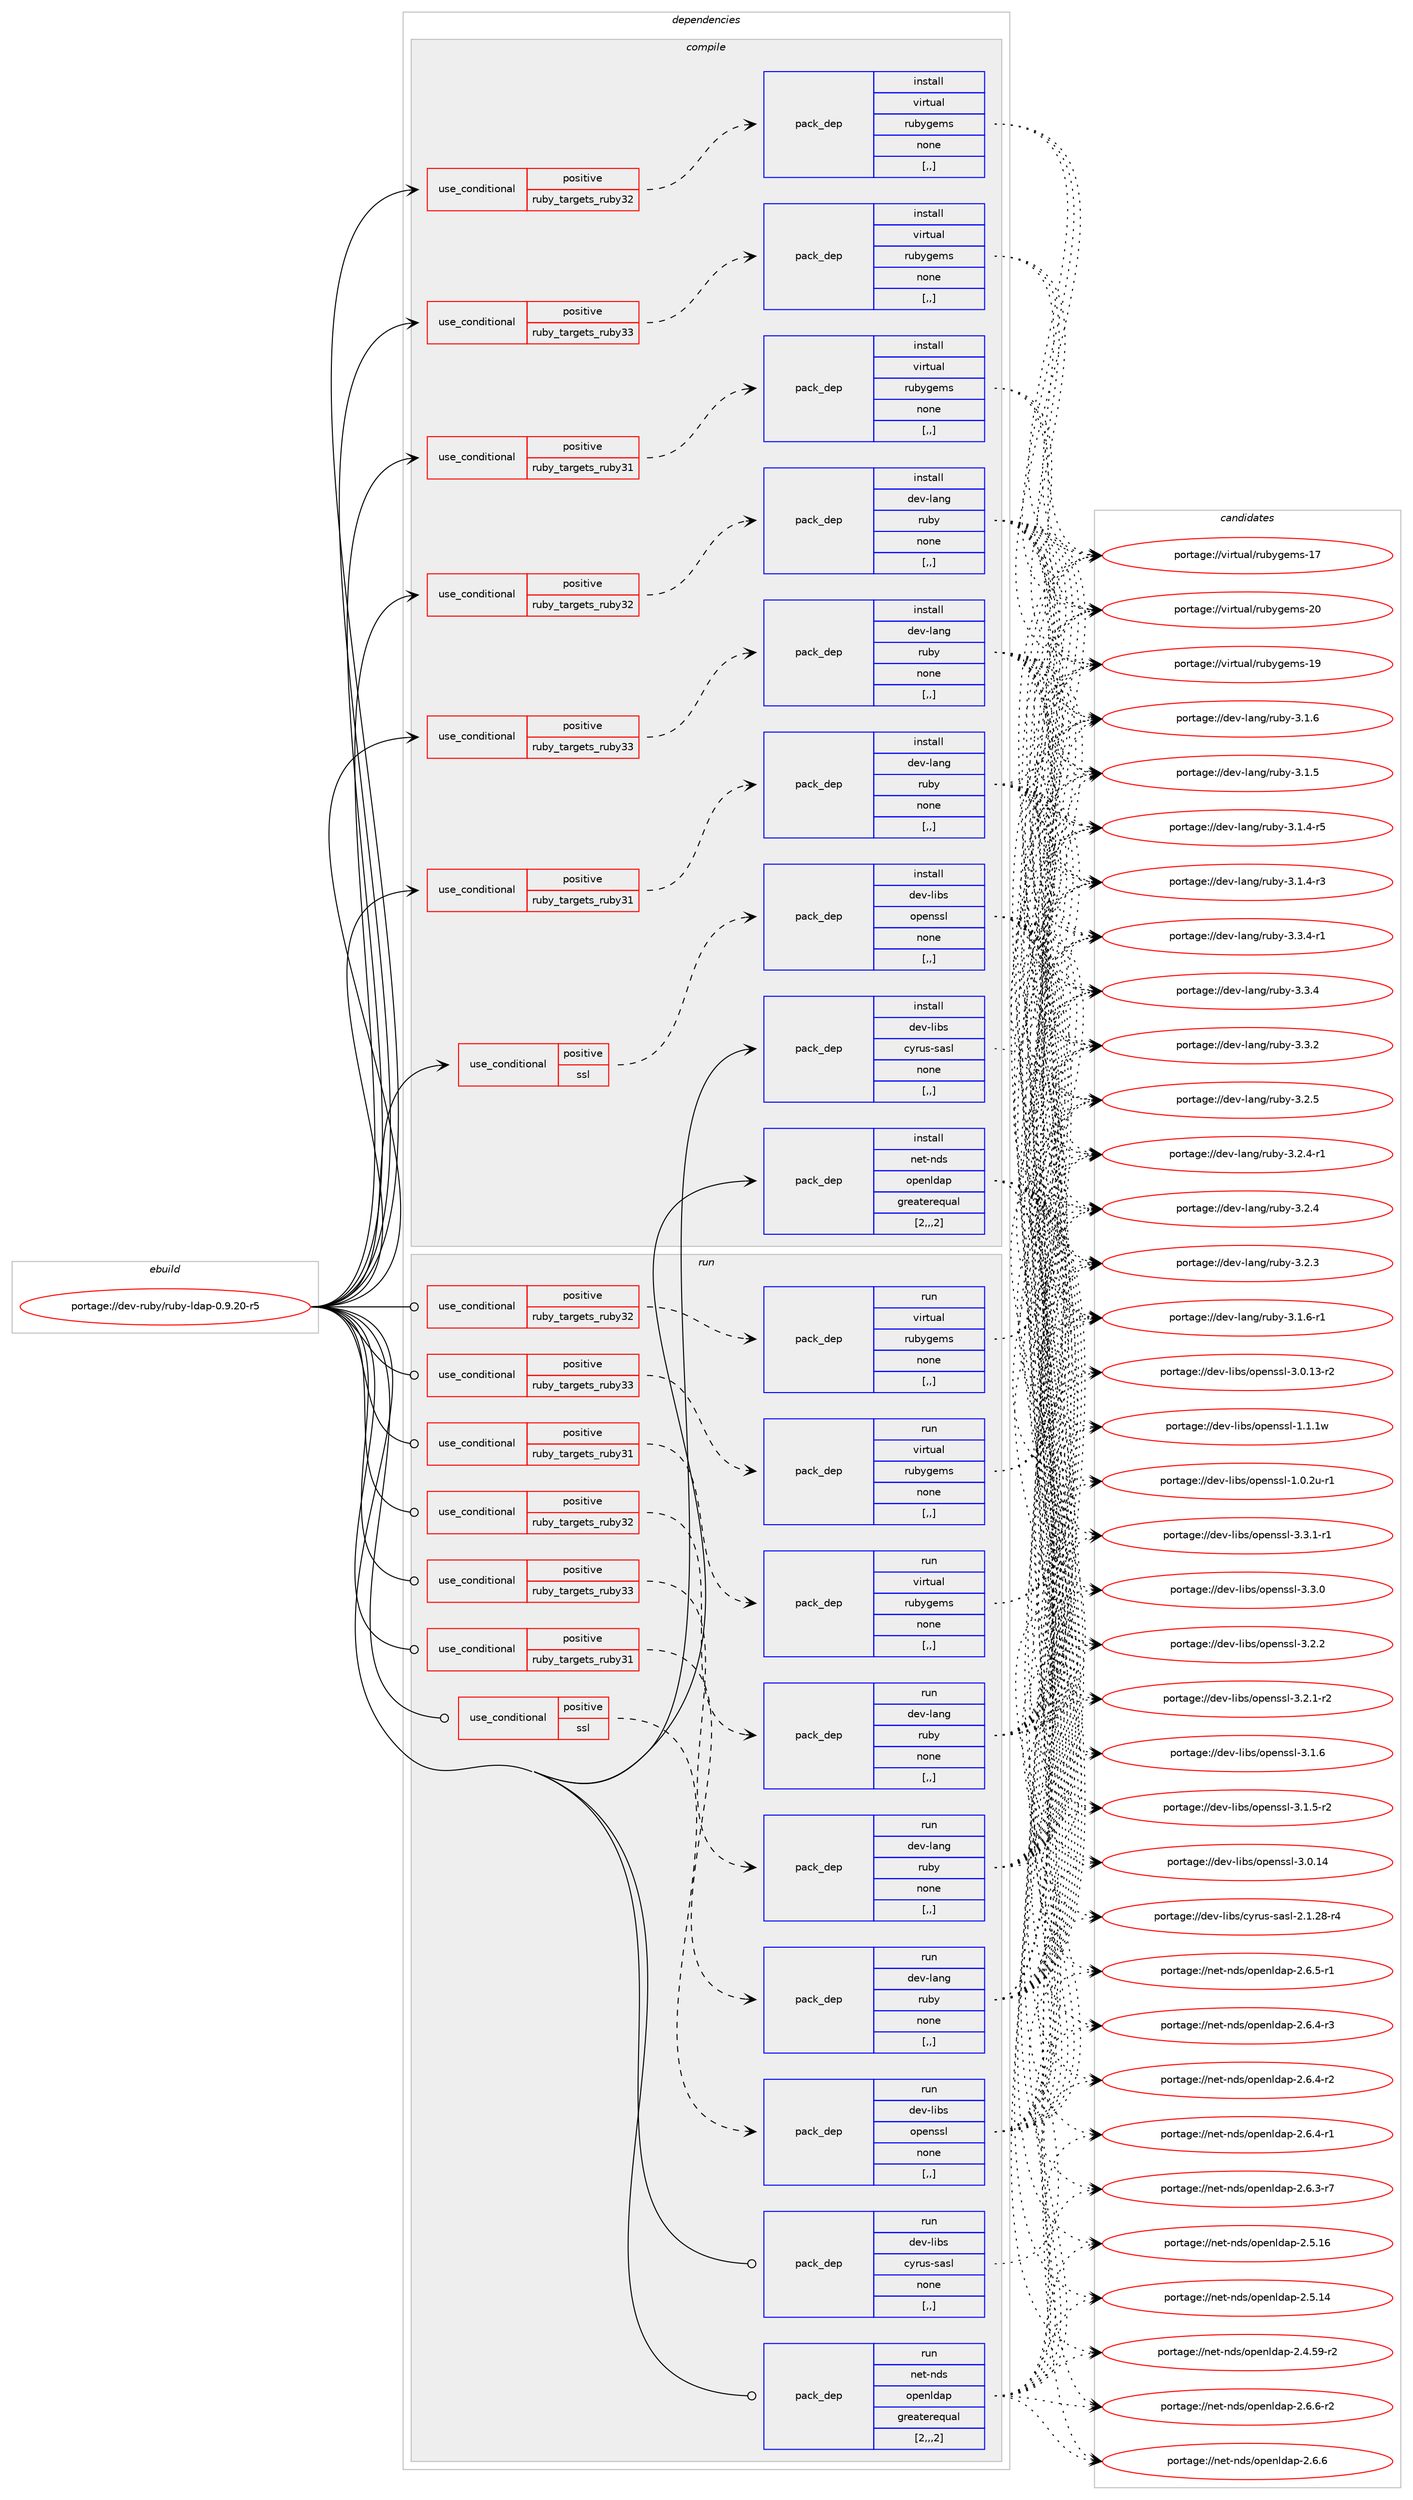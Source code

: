 digraph prolog {

# *************
# Graph options
# *************

newrank=true;
concentrate=true;
compound=true;
graph [rankdir=LR,fontname=Helvetica,fontsize=10,ranksep=1.5];#, ranksep=2.5, nodesep=0.2];
edge  [arrowhead=vee];
node  [fontname=Helvetica,fontsize=10];

# **********
# The ebuild
# **********

subgraph cluster_leftcol {
color=gray;
label=<<i>ebuild</i>>;
id [label="portage://dev-ruby/ruby-ldap-0.9.20-r5", color=red, width=4, href="../dev-ruby/ruby-ldap-0.9.20-r5.svg"];
}

# ****************
# The dependencies
# ****************

subgraph cluster_midcol {
color=gray;
label=<<i>dependencies</i>>;
subgraph cluster_compile {
fillcolor="#eeeeee";
style=filled;
label=<<i>compile</i>>;
subgraph cond55458 {
dependency200819 [label=<<TABLE BORDER="0" CELLBORDER="1" CELLSPACING="0" CELLPADDING="4"><TR><TD ROWSPAN="3" CELLPADDING="10">use_conditional</TD></TR><TR><TD>positive</TD></TR><TR><TD>ruby_targets_ruby31</TD></TR></TABLE>>, shape=none, color=red];
subgraph pack143979 {
dependency200820 [label=<<TABLE BORDER="0" CELLBORDER="1" CELLSPACING="0" CELLPADDING="4" WIDTH="220"><TR><TD ROWSPAN="6" CELLPADDING="30">pack_dep</TD></TR><TR><TD WIDTH="110">install</TD></TR><TR><TD>dev-lang</TD></TR><TR><TD>ruby</TD></TR><TR><TD>none</TD></TR><TR><TD>[,,]</TD></TR></TABLE>>, shape=none, color=blue];
}
dependency200819:e -> dependency200820:w [weight=20,style="dashed",arrowhead="vee"];
}
id:e -> dependency200819:w [weight=20,style="solid",arrowhead="vee"];
subgraph cond55459 {
dependency200821 [label=<<TABLE BORDER="0" CELLBORDER="1" CELLSPACING="0" CELLPADDING="4"><TR><TD ROWSPAN="3" CELLPADDING="10">use_conditional</TD></TR><TR><TD>positive</TD></TR><TR><TD>ruby_targets_ruby31</TD></TR></TABLE>>, shape=none, color=red];
subgraph pack143980 {
dependency200822 [label=<<TABLE BORDER="0" CELLBORDER="1" CELLSPACING="0" CELLPADDING="4" WIDTH="220"><TR><TD ROWSPAN="6" CELLPADDING="30">pack_dep</TD></TR><TR><TD WIDTH="110">install</TD></TR><TR><TD>virtual</TD></TR><TR><TD>rubygems</TD></TR><TR><TD>none</TD></TR><TR><TD>[,,]</TD></TR></TABLE>>, shape=none, color=blue];
}
dependency200821:e -> dependency200822:w [weight=20,style="dashed",arrowhead="vee"];
}
id:e -> dependency200821:w [weight=20,style="solid",arrowhead="vee"];
subgraph cond55460 {
dependency200823 [label=<<TABLE BORDER="0" CELLBORDER="1" CELLSPACING="0" CELLPADDING="4"><TR><TD ROWSPAN="3" CELLPADDING="10">use_conditional</TD></TR><TR><TD>positive</TD></TR><TR><TD>ruby_targets_ruby32</TD></TR></TABLE>>, shape=none, color=red];
subgraph pack143981 {
dependency200824 [label=<<TABLE BORDER="0" CELLBORDER="1" CELLSPACING="0" CELLPADDING="4" WIDTH="220"><TR><TD ROWSPAN="6" CELLPADDING="30">pack_dep</TD></TR><TR><TD WIDTH="110">install</TD></TR><TR><TD>dev-lang</TD></TR><TR><TD>ruby</TD></TR><TR><TD>none</TD></TR><TR><TD>[,,]</TD></TR></TABLE>>, shape=none, color=blue];
}
dependency200823:e -> dependency200824:w [weight=20,style="dashed",arrowhead="vee"];
}
id:e -> dependency200823:w [weight=20,style="solid",arrowhead="vee"];
subgraph cond55461 {
dependency200825 [label=<<TABLE BORDER="0" CELLBORDER="1" CELLSPACING="0" CELLPADDING="4"><TR><TD ROWSPAN="3" CELLPADDING="10">use_conditional</TD></TR><TR><TD>positive</TD></TR><TR><TD>ruby_targets_ruby32</TD></TR></TABLE>>, shape=none, color=red];
subgraph pack143982 {
dependency200826 [label=<<TABLE BORDER="0" CELLBORDER="1" CELLSPACING="0" CELLPADDING="4" WIDTH="220"><TR><TD ROWSPAN="6" CELLPADDING="30">pack_dep</TD></TR><TR><TD WIDTH="110">install</TD></TR><TR><TD>virtual</TD></TR><TR><TD>rubygems</TD></TR><TR><TD>none</TD></TR><TR><TD>[,,]</TD></TR></TABLE>>, shape=none, color=blue];
}
dependency200825:e -> dependency200826:w [weight=20,style="dashed",arrowhead="vee"];
}
id:e -> dependency200825:w [weight=20,style="solid",arrowhead="vee"];
subgraph cond55462 {
dependency200827 [label=<<TABLE BORDER="0" CELLBORDER="1" CELLSPACING="0" CELLPADDING="4"><TR><TD ROWSPAN="3" CELLPADDING="10">use_conditional</TD></TR><TR><TD>positive</TD></TR><TR><TD>ruby_targets_ruby33</TD></TR></TABLE>>, shape=none, color=red];
subgraph pack143983 {
dependency200828 [label=<<TABLE BORDER="0" CELLBORDER="1" CELLSPACING="0" CELLPADDING="4" WIDTH="220"><TR><TD ROWSPAN="6" CELLPADDING="30">pack_dep</TD></TR><TR><TD WIDTH="110">install</TD></TR><TR><TD>dev-lang</TD></TR><TR><TD>ruby</TD></TR><TR><TD>none</TD></TR><TR><TD>[,,]</TD></TR></TABLE>>, shape=none, color=blue];
}
dependency200827:e -> dependency200828:w [weight=20,style="dashed",arrowhead="vee"];
}
id:e -> dependency200827:w [weight=20,style="solid",arrowhead="vee"];
subgraph cond55463 {
dependency200829 [label=<<TABLE BORDER="0" CELLBORDER="1" CELLSPACING="0" CELLPADDING="4"><TR><TD ROWSPAN="3" CELLPADDING="10">use_conditional</TD></TR><TR><TD>positive</TD></TR><TR><TD>ruby_targets_ruby33</TD></TR></TABLE>>, shape=none, color=red];
subgraph pack143984 {
dependency200830 [label=<<TABLE BORDER="0" CELLBORDER="1" CELLSPACING="0" CELLPADDING="4" WIDTH="220"><TR><TD ROWSPAN="6" CELLPADDING="30">pack_dep</TD></TR><TR><TD WIDTH="110">install</TD></TR><TR><TD>virtual</TD></TR><TR><TD>rubygems</TD></TR><TR><TD>none</TD></TR><TR><TD>[,,]</TD></TR></TABLE>>, shape=none, color=blue];
}
dependency200829:e -> dependency200830:w [weight=20,style="dashed",arrowhead="vee"];
}
id:e -> dependency200829:w [weight=20,style="solid",arrowhead="vee"];
subgraph cond55464 {
dependency200831 [label=<<TABLE BORDER="0" CELLBORDER="1" CELLSPACING="0" CELLPADDING="4"><TR><TD ROWSPAN="3" CELLPADDING="10">use_conditional</TD></TR><TR><TD>positive</TD></TR><TR><TD>ssl</TD></TR></TABLE>>, shape=none, color=red];
subgraph pack143985 {
dependency200832 [label=<<TABLE BORDER="0" CELLBORDER="1" CELLSPACING="0" CELLPADDING="4" WIDTH="220"><TR><TD ROWSPAN="6" CELLPADDING="30">pack_dep</TD></TR><TR><TD WIDTH="110">install</TD></TR><TR><TD>dev-libs</TD></TR><TR><TD>openssl</TD></TR><TR><TD>none</TD></TR><TR><TD>[,,]</TD></TR></TABLE>>, shape=none, color=blue];
}
dependency200831:e -> dependency200832:w [weight=20,style="dashed",arrowhead="vee"];
}
id:e -> dependency200831:w [weight=20,style="solid",arrowhead="vee"];
subgraph pack143986 {
dependency200833 [label=<<TABLE BORDER="0" CELLBORDER="1" CELLSPACING="0" CELLPADDING="4" WIDTH="220"><TR><TD ROWSPAN="6" CELLPADDING="30">pack_dep</TD></TR><TR><TD WIDTH="110">install</TD></TR><TR><TD>dev-libs</TD></TR><TR><TD>cyrus-sasl</TD></TR><TR><TD>none</TD></TR><TR><TD>[,,]</TD></TR></TABLE>>, shape=none, color=blue];
}
id:e -> dependency200833:w [weight=20,style="solid",arrowhead="vee"];
subgraph pack143987 {
dependency200834 [label=<<TABLE BORDER="0" CELLBORDER="1" CELLSPACING="0" CELLPADDING="4" WIDTH="220"><TR><TD ROWSPAN="6" CELLPADDING="30">pack_dep</TD></TR><TR><TD WIDTH="110">install</TD></TR><TR><TD>net-nds</TD></TR><TR><TD>openldap</TD></TR><TR><TD>greaterequal</TD></TR><TR><TD>[2,,,2]</TD></TR></TABLE>>, shape=none, color=blue];
}
id:e -> dependency200834:w [weight=20,style="solid",arrowhead="vee"];
}
subgraph cluster_compileandrun {
fillcolor="#eeeeee";
style=filled;
label=<<i>compile and run</i>>;
}
subgraph cluster_run {
fillcolor="#eeeeee";
style=filled;
label=<<i>run</i>>;
subgraph cond55465 {
dependency200835 [label=<<TABLE BORDER="0" CELLBORDER="1" CELLSPACING="0" CELLPADDING="4"><TR><TD ROWSPAN="3" CELLPADDING="10">use_conditional</TD></TR><TR><TD>positive</TD></TR><TR><TD>ruby_targets_ruby31</TD></TR></TABLE>>, shape=none, color=red];
subgraph pack143988 {
dependency200836 [label=<<TABLE BORDER="0" CELLBORDER="1" CELLSPACING="0" CELLPADDING="4" WIDTH="220"><TR><TD ROWSPAN="6" CELLPADDING="30">pack_dep</TD></TR><TR><TD WIDTH="110">run</TD></TR><TR><TD>dev-lang</TD></TR><TR><TD>ruby</TD></TR><TR><TD>none</TD></TR><TR><TD>[,,]</TD></TR></TABLE>>, shape=none, color=blue];
}
dependency200835:e -> dependency200836:w [weight=20,style="dashed",arrowhead="vee"];
}
id:e -> dependency200835:w [weight=20,style="solid",arrowhead="odot"];
subgraph cond55466 {
dependency200837 [label=<<TABLE BORDER="0" CELLBORDER="1" CELLSPACING="0" CELLPADDING="4"><TR><TD ROWSPAN="3" CELLPADDING="10">use_conditional</TD></TR><TR><TD>positive</TD></TR><TR><TD>ruby_targets_ruby31</TD></TR></TABLE>>, shape=none, color=red];
subgraph pack143989 {
dependency200838 [label=<<TABLE BORDER="0" CELLBORDER="1" CELLSPACING="0" CELLPADDING="4" WIDTH="220"><TR><TD ROWSPAN="6" CELLPADDING="30">pack_dep</TD></TR><TR><TD WIDTH="110">run</TD></TR><TR><TD>virtual</TD></TR><TR><TD>rubygems</TD></TR><TR><TD>none</TD></TR><TR><TD>[,,]</TD></TR></TABLE>>, shape=none, color=blue];
}
dependency200837:e -> dependency200838:w [weight=20,style="dashed",arrowhead="vee"];
}
id:e -> dependency200837:w [weight=20,style="solid",arrowhead="odot"];
subgraph cond55467 {
dependency200839 [label=<<TABLE BORDER="0" CELLBORDER="1" CELLSPACING="0" CELLPADDING="4"><TR><TD ROWSPAN="3" CELLPADDING="10">use_conditional</TD></TR><TR><TD>positive</TD></TR><TR><TD>ruby_targets_ruby32</TD></TR></TABLE>>, shape=none, color=red];
subgraph pack143990 {
dependency200840 [label=<<TABLE BORDER="0" CELLBORDER="1" CELLSPACING="0" CELLPADDING="4" WIDTH="220"><TR><TD ROWSPAN="6" CELLPADDING="30">pack_dep</TD></TR><TR><TD WIDTH="110">run</TD></TR><TR><TD>dev-lang</TD></TR><TR><TD>ruby</TD></TR><TR><TD>none</TD></TR><TR><TD>[,,]</TD></TR></TABLE>>, shape=none, color=blue];
}
dependency200839:e -> dependency200840:w [weight=20,style="dashed",arrowhead="vee"];
}
id:e -> dependency200839:w [weight=20,style="solid",arrowhead="odot"];
subgraph cond55468 {
dependency200841 [label=<<TABLE BORDER="0" CELLBORDER="1" CELLSPACING="0" CELLPADDING="4"><TR><TD ROWSPAN="3" CELLPADDING="10">use_conditional</TD></TR><TR><TD>positive</TD></TR><TR><TD>ruby_targets_ruby32</TD></TR></TABLE>>, shape=none, color=red];
subgraph pack143991 {
dependency200842 [label=<<TABLE BORDER="0" CELLBORDER="1" CELLSPACING="0" CELLPADDING="4" WIDTH="220"><TR><TD ROWSPAN="6" CELLPADDING="30">pack_dep</TD></TR><TR><TD WIDTH="110">run</TD></TR><TR><TD>virtual</TD></TR><TR><TD>rubygems</TD></TR><TR><TD>none</TD></TR><TR><TD>[,,]</TD></TR></TABLE>>, shape=none, color=blue];
}
dependency200841:e -> dependency200842:w [weight=20,style="dashed",arrowhead="vee"];
}
id:e -> dependency200841:w [weight=20,style="solid",arrowhead="odot"];
subgraph cond55469 {
dependency200843 [label=<<TABLE BORDER="0" CELLBORDER="1" CELLSPACING="0" CELLPADDING="4"><TR><TD ROWSPAN="3" CELLPADDING="10">use_conditional</TD></TR><TR><TD>positive</TD></TR><TR><TD>ruby_targets_ruby33</TD></TR></TABLE>>, shape=none, color=red];
subgraph pack143992 {
dependency200844 [label=<<TABLE BORDER="0" CELLBORDER="1" CELLSPACING="0" CELLPADDING="4" WIDTH="220"><TR><TD ROWSPAN="6" CELLPADDING="30">pack_dep</TD></TR><TR><TD WIDTH="110">run</TD></TR><TR><TD>dev-lang</TD></TR><TR><TD>ruby</TD></TR><TR><TD>none</TD></TR><TR><TD>[,,]</TD></TR></TABLE>>, shape=none, color=blue];
}
dependency200843:e -> dependency200844:w [weight=20,style="dashed",arrowhead="vee"];
}
id:e -> dependency200843:w [weight=20,style="solid",arrowhead="odot"];
subgraph cond55470 {
dependency200845 [label=<<TABLE BORDER="0" CELLBORDER="1" CELLSPACING="0" CELLPADDING="4"><TR><TD ROWSPAN="3" CELLPADDING="10">use_conditional</TD></TR><TR><TD>positive</TD></TR><TR><TD>ruby_targets_ruby33</TD></TR></TABLE>>, shape=none, color=red];
subgraph pack143993 {
dependency200846 [label=<<TABLE BORDER="0" CELLBORDER="1" CELLSPACING="0" CELLPADDING="4" WIDTH="220"><TR><TD ROWSPAN="6" CELLPADDING="30">pack_dep</TD></TR><TR><TD WIDTH="110">run</TD></TR><TR><TD>virtual</TD></TR><TR><TD>rubygems</TD></TR><TR><TD>none</TD></TR><TR><TD>[,,]</TD></TR></TABLE>>, shape=none, color=blue];
}
dependency200845:e -> dependency200846:w [weight=20,style="dashed",arrowhead="vee"];
}
id:e -> dependency200845:w [weight=20,style="solid",arrowhead="odot"];
subgraph cond55471 {
dependency200847 [label=<<TABLE BORDER="0" CELLBORDER="1" CELLSPACING="0" CELLPADDING="4"><TR><TD ROWSPAN="3" CELLPADDING="10">use_conditional</TD></TR><TR><TD>positive</TD></TR><TR><TD>ssl</TD></TR></TABLE>>, shape=none, color=red];
subgraph pack143994 {
dependency200848 [label=<<TABLE BORDER="0" CELLBORDER="1" CELLSPACING="0" CELLPADDING="4" WIDTH="220"><TR><TD ROWSPAN="6" CELLPADDING="30">pack_dep</TD></TR><TR><TD WIDTH="110">run</TD></TR><TR><TD>dev-libs</TD></TR><TR><TD>openssl</TD></TR><TR><TD>none</TD></TR><TR><TD>[,,]</TD></TR></TABLE>>, shape=none, color=blue];
}
dependency200847:e -> dependency200848:w [weight=20,style="dashed",arrowhead="vee"];
}
id:e -> dependency200847:w [weight=20,style="solid",arrowhead="odot"];
subgraph pack143995 {
dependency200849 [label=<<TABLE BORDER="0" CELLBORDER="1" CELLSPACING="0" CELLPADDING="4" WIDTH="220"><TR><TD ROWSPAN="6" CELLPADDING="30">pack_dep</TD></TR><TR><TD WIDTH="110">run</TD></TR><TR><TD>dev-libs</TD></TR><TR><TD>cyrus-sasl</TD></TR><TR><TD>none</TD></TR><TR><TD>[,,]</TD></TR></TABLE>>, shape=none, color=blue];
}
id:e -> dependency200849:w [weight=20,style="solid",arrowhead="odot"];
subgraph pack143996 {
dependency200850 [label=<<TABLE BORDER="0" CELLBORDER="1" CELLSPACING="0" CELLPADDING="4" WIDTH="220"><TR><TD ROWSPAN="6" CELLPADDING="30">pack_dep</TD></TR><TR><TD WIDTH="110">run</TD></TR><TR><TD>net-nds</TD></TR><TR><TD>openldap</TD></TR><TR><TD>greaterequal</TD></TR><TR><TD>[2,,,2]</TD></TR></TABLE>>, shape=none, color=blue];
}
id:e -> dependency200850:w [weight=20,style="solid",arrowhead="odot"];
}
}

# **************
# The candidates
# **************

subgraph cluster_choices {
rank=same;
color=gray;
label=<<i>candidates</i>>;

subgraph choice143979 {
color=black;
nodesep=1;
choice100101118451089711010347114117981214551465146524511449 [label="portage://dev-lang/ruby-3.3.4-r1", color=red, width=4,href="../dev-lang/ruby-3.3.4-r1.svg"];
choice10010111845108971101034711411798121455146514652 [label="portage://dev-lang/ruby-3.3.4", color=red, width=4,href="../dev-lang/ruby-3.3.4.svg"];
choice10010111845108971101034711411798121455146514650 [label="portage://dev-lang/ruby-3.3.2", color=red, width=4,href="../dev-lang/ruby-3.3.2.svg"];
choice10010111845108971101034711411798121455146504653 [label="portage://dev-lang/ruby-3.2.5", color=red, width=4,href="../dev-lang/ruby-3.2.5.svg"];
choice100101118451089711010347114117981214551465046524511449 [label="portage://dev-lang/ruby-3.2.4-r1", color=red, width=4,href="../dev-lang/ruby-3.2.4-r1.svg"];
choice10010111845108971101034711411798121455146504652 [label="portage://dev-lang/ruby-3.2.4", color=red, width=4,href="../dev-lang/ruby-3.2.4.svg"];
choice10010111845108971101034711411798121455146504651 [label="portage://dev-lang/ruby-3.2.3", color=red, width=4,href="../dev-lang/ruby-3.2.3.svg"];
choice100101118451089711010347114117981214551464946544511449 [label="portage://dev-lang/ruby-3.1.6-r1", color=red, width=4,href="../dev-lang/ruby-3.1.6-r1.svg"];
choice10010111845108971101034711411798121455146494654 [label="portage://dev-lang/ruby-3.1.6", color=red, width=4,href="../dev-lang/ruby-3.1.6.svg"];
choice10010111845108971101034711411798121455146494653 [label="portage://dev-lang/ruby-3.1.5", color=red, width=4,href="../dev-lang/ruby-3.1.5.svg"];
choice100101118451089711010347114117981214551464946524511453 [label="portage://dev-lang/ruby-3.1.4-r5", color=red, width=4,href="../dev-lang/ruby-3.1.4-r5.svg"];
choice100101118451089711010347114117981214551464946524511451 [label="portage://dev-lang/ruby-3.1.4-r3", color=red, width=4,href="../dev-lang/ruby-3.1.4-r3.svg"];
dependency200820:e -> choice100101118451089711010347114117981214551465146524511449:w [style=dotted,weight="100"];
dependency200820:e -> choice10010111845108971101034711411798121455146514652:w [style=dotted,weight="100"];
dependency200820:e -> choice10010111845108971101034711411798121455146514650:w [style=dotted,weight="100"];
dependency200820:e -> choice10010111845108971101034711411798121455146504653:w [style=dotted,weight="100"];
dependency200820:e -> choice100101118451089711010347114117981214551465046524511449:w [style=dotted,weight="100"];
dependency200820:e -> choice10010111845108971101034711411798121455146504652:w [style=dotted,weight="100"];
dependency200820:e -> choice10010111845108971101034711411798121455146504651:w [style=dotted,weight="100"];
dependency200820:e -> choice100101118451089711010347114117981214551464946544511449:w [style=dotted,weight="100"];
dependency200820:e -> choice10010111845108971101034711411798121455146494654:w [style=dotted,weight="100"];
dependency200820:e -> choice10010111845108971101034711411798121455146494653:w [style=dotted,weight="100"];
dependency200820:e -> choice100101118451089711010347114117981214551464946524511453:w [style=dotted,weight="100"];
dependency200820:e -> choice100101118451089711010347114117981214551464946524511451:w [style=dotted,weight="100"];
}
subgraph choice143980 {
color=black;
nodesep=1;
choice118105114116117971084711411798121103101109115455048 [label="portage://virtual/rubygems-20", color=red, width=4,href="../virtual/rubygems-20.svg"];
choice118105114116117971084711411798121103101109115454957 [label="portage://virtual/rubygems-19", color=red, width=4,href="../virtual/rubygems-19.svg"];
choice118105114116117971084711411798121103101109115454955 [label="portage://virtual/rubygems-17", color=red, width=4,href="../virtual/rubygems-17.svg"];
dependency200822:e -> choice118105114116117971084711411798121103101109115455048:w [style=dotted,weight="100"];
dependency200822:e -> choice118105114116117971084711411798121103101109115454957:w [style=dotted,weight="100"];
dependency200822:e -> choice118105114116117971084711411798121103101109115454955:w [style=dotted,weight="100"];
}
subgraph choice143981 {
color=black;
nodesep=1;
choice100101118451089711010347114117981214551465146524511449 [label="portage://dev-lang/ruby-3.3.4-r1", color=red, width=4,href="../dev-lang/ruby-3.3.4-r1.svg"];
choice10010111845108971101034711411798121455146514652 [label="portage://dev-lang/ruby-3.3.4", color=red, width=4,href="../dev-lang/ruby-3.3.4.svg"];
choice10010111845108971101034711411798121455146514650 [label="portage://dev-lang/ruby-3.3.2", color=red, width=4,href="../dev-lang/ruby-3.3.2.svg"];
choice10010111845108971101034711411798121455146504653 [label="portage://dev-lang/ruby-3.2.5", color=red, width=4,href="../dev-lang/ruby-3.2.5.svg"];
choice100101118451089711010347114117981214551465046524511449 [label="portage://dev-lang/ruby-3.2.4-r1", color=red, width=4,href="../dev-lang/ruby-3.2.4-r1.svg"];
choice10010111845108971101034711411798121455146504652 [label="portage://dev-lang/ruby-3.2.4", color=red, width=4,href="../dev-lang/ruby-3.2.4.svg"];
choice10010111845108971101034711411798121455146504651 [label="portage://dev-lang/ruby-3.2.3", color=red, width=4,href="../dev-lang/ruby-3.2.3.svg"];
choice100101118451089711010347114117981214551464946544511449 [label="portage://dev-lang/ruby-3.1.6-r1", color=red, width=4,href="../dev-lang/ruby-3.1.6-r1.svg"];
choice10010111845108971101034711411798121455146494654 [label="portage://dev-lang/ruby-3.1.6", color=red, width=4,href="../dev-lang/ruby-3.1.6.svg"];
choice10010111845108971101034711411798121455146494653 [label="portage://dev-lang/ruby-3.1.5", color=red, width=4,href="../dev-lang/ruby-3.1.5.svg"];
choice100101118451089711010347114117981214551464946524511453 [label="portage://dev-lang/ruby-3.1.4-r5", color=red, width=4,href="../dev-lang/ruby-3.1.4-r5.svg"];
choice100101118451089711010347114117981214551464946524511451 [label="portage://dev-lang/ruby-3.1.4-r3", color=red, width=4,href="../dev-lang/ruby-3.1.4-r3.svg"];
dependency200824:e -> choice100101118451089711010347114117981214551465146524511449:w [style=dotted,weight="100"];
dependency200824:e -> choice10010111845108971101034711411798121455146514652:w [style=dotted,weight="100"];
dependency200824:e -> choice10010111845108971101034711411798121455146514650:w [style=dotted,weight="100"];
dependency200824:e -> choice10010111845108971101034711411798121455146504653:w [style=dotted,weight="100"];
dependency200824:e -> choice100101118451089711010347114117981214551465046524511449:w [style=dotted,weight="100"];
dependency200824:e -> choice10010111845108971101034711411798121455146504652:w [style=dotted,weight="100"];
dependency200824:e -> choice10010111845108971101034711411798121455146504651:w [style=dotted,weight="100"];
dependency200824:e -> choice100101118451089711010347114117981214551464946544511449:w [style=dotted,weight="100"];
dependency200824:e -> choice10010111845108971101034711411798121455146494654:w [style=dotted,weight="100"];
dependency200824:e -> choice10010111845108971101034711411798121455146494653:w [style=dotted,weight="100"];
dependency200824:e -> choice100101118451089711010347114117981214551464946524511453:w [style=dotted,weight="100"];
dependency200824:e -> choice100101118451089711010347114117981214551464946524511451:w [style=dotted,weight="100"];
}
subgraph choice143982 {
color=black;
nodesep=1;
choice118105114116117971084711411798121103101109115455048 [label="portage://virtual/rubygems-20", color=red, width=4,href="../virtual/rubygems-20.svg"];
choice118105114116117971084711411798121103101109115454957 [label="portage://virtual/rubygems-19", color=red, width=4,href="../virtual/rubygems-19.svg"];
choice118105114116117971084711411798121103101109115454955 [label="portage://virtual/rubygems-17", color=red, width=4,href="../virtual/rubygems-17.svg"];
dependency200826:e -> choice118105114116117971084711411798121103101109115455048:w [style=dotted,weight="100"];
dependency200826:e -> choice118105114116117971084711411798121103101109115454957:w [style=dotted,weight="100"];
dependency200826:e -> choice118105114116117971084711411798121103101109115454955:w [style=dotted,weight="100"];
}
subgraph choice143983 {
color=black;
nodesep=1;
choice100101118451089711010347114117981214551465146524511449 [label="portage://dev-lang/ruby-3.3.4-r1", color=red, width=4,href="../dev-lang/ruby-3.3.4-r1.svg"];
choice10010111845108971101034711411798121455146514652 [label="portage://dev-lang/ruby-3.3.4", color=red, width=4,href="../dev-lang/ruby-3.3.4.svg"];
choice10010111845108971101034711411798121455146514650 [label="portage://dev-lang/ruby-3.3.2", color=red, width=4,href="../dev-lang/ruby-3.3.2.svg"];
choice10010111845108971101034711411798121455146504653 [label="portage://dev-lang/ruby-3.2.5", color=red, width=4,href="../dev-lang/ruby-3.2.5.svg"];
choice100101118451089711010347114117981214551465046524511449 [label="portage://dev-lang/ruby-3.2.4-r1", color=red, width=4,href="../dev-lang/ruby-3.2.4-r1.svg"];
choice10010111845108971101034711411798121455146504652 [label="portage://dev-lang/ruby-3.2.4", color=red, width=4,href="../dev-lang/ruby-3.2.4.svg"];
choice10010111845108971101034711411798121455146504651 [label="portage://dev-lang/ruby-3.2.3", color=red, width=4,href="../dev-lang/ruby-3.2.3.svg"];
choice100101118451089711010347114117981214551464946544511449 [label="portage://dev-lang/ruby-3.1.6-r1", color=red, width=4,href="../dev-lang/ruby-3.1.6-r1.svg"];
choice10010111845108971101034711411798121455146494654 [label="portage://dev-lang/ruby-3.1.6", color=red, width=4,href="../dev-lang/ruby-3.1.6.svg"];
choice10010111845108971101034711411798121455146494653 [label="portage://dev-lang/ruby-3.1.5", color=red, width=4,href="../dev-lang/ruby-3.1.5.svg"];
choice100101118451089711010347114117981214551464946524511453 [label="portage://dev-lang/ruby-3.1.4-r5", color=red, width=4,href="../dev-lang/ruby-3.1.4-r5.svg"];
choice100101118451089711010347114117981214551464946524511451 [label="portage://dev-lang/ruby-3.1.4-r3", color=red, width=4,href="../dev-lang/ruby-3.1.4-r3.svg"];
dependency200828:e -> choice100101118451089711010347114117981214551465146524511449:w [style=dotted,weight="100"];
dependency200828:e -> choice10010111845108971101034711411798121455146514652:w [style=dotted,weight="100"];
dependency200828:e -> choice10010111845108971101034711411798121455146514650:w [style=dotted,weight="100"];
dependency200828:e -> choice10010111845108971101034711411798121455146504653:w [style=dotted,weight="100"];
dependency200828:e -> choice100101118451089711010347114117981214551465046524511449:w [style=dotted,weight="100"];
dependency200828:e -> choice10010111845108971101034711411798121455146504652:w [style=dotted,weight="100"];
dependency200828:e -> choice10010111845108971101034711411798121455146504651:w [style=dotted,weight="100"];
dependency200828:e -> choice100101118451089711010347114117981214551464946544511449:w [style=dotted,weight="100"];
dependency200828:e -> choice10010111845108971101034711411798121455146494654:w [style=dotted,weight="100"];
dependency200828:e -> choice10010111845108971101034711411798121455146494653:w [style=dotted,weight="100"];
dependency200828:e -> choice100101118451089711010347114117981214551464946524511453:w [style=dotted,weight="100"];
dependency200828:e -> choice100101118451089711010347114117981214551464946524511451:w [style=dotted,weight="100"];
}
subgraph choice143984 {
color=black;
nodesep=1;
choice118105114116117971084711411798121103101109115455048 [label="portage://virtual/rubygems-20", color=red, width=4,href="../virtual/rubygems-20.svg"];
choice118105114116117971084711411798121103101109115454957 [label="portage://virtual/rubygems-19", color=red, width=4,href="../virtual/rubygems-19.svg"];
choice118105114116117971084711411798121103101109115454955 [label="portage://virtual/rubygems-17", color=red, width=4,href="../virtual/rubygems-17.svg"];
dependency200830:e -> choice118105114116117971084711411798121103101109115455048:w [style=dotted,weight="100"];
dependency200830:e -> choice118105114116117971084711411798121103101109115454957:w [style=dotted,weight="100"];
dependency200830:e -> choice118105114116117971084711411798121103101109115454955:w [style=dotted,weight="100"];
}
subgraph choice143985 {
color=black;
nodesep=1;
choice1001011184510810598115471111121011101151151084551465146494511449 [label="portage://dev-libs/openssl-3.3.1-r1", color=red, width=4,href="../dev-libs/openssl-3.3.1-r1.svg"];
choice100101118451081059811547111112101110115115108455146514648 [label="portage://dev-libs/openssl-3.3.0", color=red, width=4,href="../dev-libs/openssl-3.3.0.svg"];
choice100101118451081059811547111112101110115115108455146504650 [label="portage://dev-libs/openssl-3.2.2", color=red, width=4,href="../dev-libs/openssl-3.2.2.svg"];
choice1001011184510810598115471111121011101151151084551465046494511450 [label="portage://dev-libs/openssl-3.2.1-r2", color=red, width=4,href="../dev-libs/openssl-3.2.1-r2.svg"];
choice100101118451081059811547111112101110115115108455146494654 [label="portage://dev-libs/openssl-3.1.6", color=red, width=4,href="../dev-libs/openssl-3.1.6.svg"];
choice1001011184510810598115471111121011101151151084551464946534511450 [label="portage://dev-libs/openssl-3.1.5-r2", color=red, width=4,href="../dev-libs/openssl-3.1.5-r2.svg"];
choice10010111845108105981154711111210111011511510845514648464952 [label="portage://dev-libs/openssl-3.0.14", color=red, width=4,href="../dev-libs/openssl-3.0.14.svg"];
choice100101118451081059811547111112101110115115108455146484649514511450 [label="portage://dev-libs/openssl-3.0.13-r2", color=red, width=4,href="../dev-libs/openssl-3.0.13-r2.svg"];
choice100101118451081059811547111112101110115115108454946494649119 [label="portage://dev-libs/openssl-1.1.1w", color=red, width=4,href="../dev-libs/openssl-1.1.1w.svg"];
choice1001011184510810598115471111121011101151151084549464846501174511449 [label="portage://dev-libs/openssl-1.0.2u-r1", color=red, width=4,href="../dev-libs/openssl-1.0.2u-r1.svg"];
dependency200832:e -> choice1001011184510810598115471111121011101151151084551465146494511449:w [style=dotted,weight="100"];
dependency200832:e -> choice100101118451081059811547111112101110115115108455146514648:w [style=dotted,weight="100"];
dependency200832:e -> choice100101118451081059811547111112101110115115108455146504650:w [style=dotted,weight="100"];
dependency200832:e -> choice1001011184510810598115471111121011101151151084551465046494511450:w [style=dotted,weight="100"];
dependency200832:e -> choice100101118451081059811547111112101110115115108455146494654:w [style=dotted,weight="100"];
dependency200832:e -> choice1001011184510810598115471111121011101151151084551464946534511450:w [style=dotted,weight="100"];
dependency200832:e -> choice10010111845108105981154711111210111011511510845514648464952:w [style=dotted,weight="100"];
dependency200832:e -> choice100101118451081059811547111112101110115115108455146484649514511450:w [style=dotted,weight="100"];
dependency200832:e -> choice100101118451081059811547111112101110115115108454946494649119:w [style=dotted,weight="100"];
dependency200832:e -> choice1001011184510810598115471111121011101151151084549464846501174511449:w [style=dotted,weight="100"];
}
subgraph choice143986 {
color=black;
nodesep=1;
choice100101118451081059811547991211141171154511597115108455046494650564511452 [label="portage://dev-libs/cyrus-sasl-2.1.28-r4", color=red, width=4,href="../dev-libs/cyrus-sasl-2.1.28-r4.svg"];
dependency200833:e -> choice100101118451081059811547991211141171154511597115108455046494650564511452:w [style=dotted,weight="100"];
}
subgraph choice143987 {
color=black;
nodesep=1;
choice1101011164511010011547111112101110108100971124550465446544511450 [label="portage://net-nds/openldap-2.6.6-r2", color=red, width=4,href="../net-nds/openldap-2.6.6-r2.svg"];
choice110101116451101001154711111210111010810097112455046544654 [label="portage://net-nds/openldap-2.6.6", color=red, width=4,href="../net-nds/openldap-2.6.6.svg"];
choice1101011164511010011547111112101110108100971124550465446534511449 [label="portage://net-nds/openldap-2.6.5-r1", color=red, width=4,href="../net-nds/openldap-2.6.5-r1.svg"];
choice1101011164511010011547111112101110108100971124550465446524511451 [label="portage://net-nds/openldap-2.6.4-r3", color=red, width=4,href="../net-nds/openldap-2.6.4-r3.svg"];
choice1101011164511010011547111112101110108100971124550465446524511450 [label="portage://net-nds/openldap-2.6.4-r2", color=red, width=4,href="../net-nds/openldap-2.6.4-r2.svg"];
choice1101011164511010011547111112101110108100971124550465446524511449 [label="portage://net-nds/openldap-2.6.4-r1", color=red, width=4,href="../net-nds/openldap-2.6.4-r1.svg"];
choice1101011164511010011547111112101110108100971124550465446514511455 [label="portage://net-nds/openldap-2.6.3-r7", color=red, width=4,href="../net-nds/openldap-2.6.3-r7.svg"];
choice11010111645110100115471111121011101081009711245504653464954 [label="portage://net-nds/openldap-2.5.16", color=red, width=4,href="../net-nds/openldap-2.5.16.svg"];
choice11010111645110100115471111121011101081009711245504653464952 [label="portage://net-nds/openldap-2.5.14", color=red, width=4,href="../net-nds/openldap-2.5.14.svg"];
choice110101116451101001154711111210111010810097112455046524653574511450 [label="portage://net-nds/openldap-2.4.59-r2", color=red, width=4,href="../net-nds/openldap-2.4.59-r2.svg"];
dependency200834:e -> choice1101011164511010011547111112101110108100971124550465446544511450:w [style=dotted,weight="100"];
dependency200834:e -> choice110101116451101001154711111210111010810097112455046544654:w [style=dotted,weight="100"];
dependency200834:e -> choice1101011164511010011547111112101110108100971124550465446534511449:w [style=dotted,weight="100"];
dependency200834:e -> choice1101011164511010011547111112101110108100971124550465446524511451:w [style=dotted,weight="100"];
dependency200834:e -> choice1101011164511010011547111112101110108100971124550465446524511450:w [style=dotted,weight="100"];
dependency200834:e -> choice1101011164511010011547111112101110108100971124550465446524511449:w [style=dotted,weight="100"];
dependency200834:e -> choice1101011164511010011547111112101110108100971124550465446514511455:w [style=dotted,weight="100"];
dependency200834:e -> choice11010111645110100115471111121011101081009711245504653464954:w [style=dotted,weight="100"];
dependency200834:e -> choice11010111645110100115471111121011101081009711245504653464952:w [style=dotted,weight="100"];
dependency200834:e -> choice110101116451101001154711111210111010810097112455046524653574511450:w [style=dotted,weight="100"];
}
subgraph choice143988 {
color=black;
nodesep=1;
choice100101118451089711010347114117981214551465146524511449 [label="portage://dev-lang/ruby-3.3.4-r1", color=red, width=4,href="../dev-lang/ruby-3.3.4-r1.svg"];
choice10010111845108971101034711411798121455146514652 [label="portage://dev-lang/ruby-3.3.4", color=red, width=4,href="../dev-lang/ruby-3.3.4.svg"];
choice10010111845108971101034711411798121455146514650 [label="portage://dev-lang/ruby-3.3.2", color=red, width=4,href="../dev-lang/ruby-3.3.2.svg"];
choice10010111845108971101034711411798121455146504653 [label="portage://dev-lang/ruby-3.2.5", color=red, width=4,href="../dev-lang/ruby-3.2.5.svg"];
choice100101118451089711010347114117981214551465046524511449 [label="portage://dev-lang/ruby-3.2.4-r1", color=red, width=4,href="../dev-lang/ruby-3.2.4-r1.svg"];
choice10010111845108971101034711411798121455146504652 [label="portage://dev-lang/ruby-3.2.4", color=red, width=4,href="../dev-lang/ruby-3.2.4.svg"];
choice10010111845108971101034711411798121455146504651 [label="portage://dev-lang/ruby-3.2.3", color=red, width=4,href="../dev-lang/ruby-3.2.3.svg"];
choice100101118451089711010347114117981214551464946544511449 [label="portage://dev-lang/ruby-3.1.6-r1", color=red, width=4,href="../dev-lang/ruby-3.1.6-r1.svg"];
choice10010111845108971101034711411798121455146494654 [label="portage://dev-lang/ruby-3.1.6", color=red, width=4,href="../dev-lang/ruby-3.1.6.svg"];
choice10010111845108971101034711411798121455146494653 [label="portage://dev-lang/ruby-3.1.5", color=red, width=4,href="../dev-lang/ruby-3.1.5.svg"];
choice100101118451089711010347114117981214551464946524511453 [label="portage://dev-lang/ruby-3.1.4-r5", color=red, width=4,href="../dev-lang/ruby-3.1.4-r5.svg"];
choice100101118451089711010347114117981214551464946524511451 [label="portage://dev-lang/ruby-3.1.4-r3", color=red, width=4,href="../dev-lang/ruby-3.1.4-r3.svg"];
dependency200836:e -> choice100101118451089711010347114117981214551465146524511449:w [style=dotted,weight="100"];
dependency200836:e -> choice10010111845108971101034711411798121455146514652:w [style=dotted,weight="100"];
dependency200836:e -> choice10010111845108971101034711411798121455146514650:w [style=dotted,weight="100"];
dependency200836:e -> choice10010111845108971101034711411798121455146504653:w [style=dotted,weight="100"];
dependency200836:e -> choice100101118451089711010347114117981214551465046524511449:w [style=dotted,weight="100"];
dependency200836:e -> choice10010111845108971101034711411798121455146504652:w [style=dotted,weight="100"];
dependency200836:e -> choice10010111845108971101034711411798121455146504651:w [style=dotted,weight="100"];
dependency200836:e -> choice100101118451089711010347114117981214551464946544511449:w [style=dotted,weight="100"];
dependency200836:e -> choice10010111845108971101034711411798121455146494654:w [style=dotted,weight="100"];
dependency200836:e -> choice10010111845108971101034711411798121455146494653:w [style=dotted,weight="100"];
dependency200836:e -> choice100101118451089711010347114117981214551464946524511453:w [style=dotted,weight="100"];
dependency200836:e -> choice100101118451089711010347114117981214551464946524511451:w [style=dotted,weight="100"];
}
subgraph choice143989 {
color=black;
nodesep=1;
choice118105114116117971084711411798121103101109115455048 [label="portage://virtual/rubygems-20", color=red, width=4,href="../virtual/rubygems-20.svg"];
choice118105114116117971084711411798121103101109115454957 [label="portage://virtual/rubygems-19", color=red, width=4,href="../virtual/rubygems-19.svg"];
choice118105114116117971084711411798121103101109115454955 [label="portage://virtual/rubygems-17", color=red, width=4,href="../virtual/rubygems-17.svg"];
dependency200838:e -> choice118105114116117971084711411798121103101109115455048:w [style=dotted,weight="100"];
dependency200838:e -> choice118105114116117971084711411798121103101109115454957:w [style=dotted,weight="100"];
dependency200838:e -> choice118105114116117971084711411798121103101109115454955:w [style=dotted,weight="100"];
}
subgraph choice143990 {
color=black;
nodesep=1;
choice100101118451089711010347114117981214551465146524511449 [label="portage://dev-lang/ruby-3.3.4-r1", color=red, width=4,href="../dev-lang/ruby-3.3.4-r1.svg"];
choice10010111845108971101034711411798121455146514652 [label="portage://dev-lang/ruby-3.3.4", color=red, width=4,href="../dev-lang/ruby-3.3.4.svg"];
choice10010111845108971101034711411798121455146514650 [label="portage://dev-lang/ruby-3.3.2", color=red, width=4,href="../dev-lang/ruby-3.3.2.svg"];
choice10010111845108971101034711411798121455146504653 [label="portage://dev-lang/ruby-3.2.5", color=red, width=4,href="../dev-lang/ruby-3.2.5.svg"];
choice100101118451089711010347114117981214551465046524511449 [label="portage://dev-lang/ruby-3.2.4-r1", color=red, width=4,href="../dev-lang/ruby-3.2.4-r1.svg"];
choice10010111845108971101034711411798121455146504652 [label="portage://dev-lang/ruby-3.2.4", color=red, width=4,href="../dev-lang/ruby-3.2.4.svg"];
choice10010111845108971101034711411798121455146504651 [label="portage://dev-lang/ruby-3.2.3", color=red, width=4,href="../dev-lang/ruby-3.2.3.svg"];
choice100101118451089711010347114117981214551464946544511449 [label="portage://dev-lang/ruby-3.1.6-r1", color=red, width=4,href="../dev-lang/ruby-3.1.6-r1.svg"];
choice10010111845108971101034711411798121455146494654 [label="portage://dev-lang/ruby-3.1.6", color=red, width=4,href="../dev-lang/ruby-3.1.6.svg"];
choice10010111845108971101034711411798121455146494653 [label="portage://dev-lang/ruby-3.1.5", color=red, width=4,href="../dev-lang/ruby-3.1.5.svg"];
choice100101118451089711010347114117981214551464946524511453 [label="portage://dev-lang/ruby-3.1.4-r5", color=red, width=4,href="../dev-lang/ruby-3.1.4-r5.svg"];
choice100101118451089711010347114117981214551464946524511451 [label="portage://dev-lang/ruby-3.1.4-r3", color=red, width=4,href="../dev-lang/ruby-3.1.4-r3.svg"];
dependency200840:e -> choice100101118451089711010347114117981214551465146524511449:w [style=dotted,weight="100"];
dependency200840:e -> choice10010111845108971101034711411798121455146514652:w [style=dotted,weight="100"];
dependency200840:e -> choice10010111845108971101034711411798121455146514650:w [style=dotted,weight="100"];
dependency200840:e -> choice10010111845108971101034711411798121455146504653:w [style=dotted,weight="100"];
dependency200840:e -> choice100101118451089711010347114117981214551465046524511449:w [style=dotted,weight="100"];
dependency200840:e -> choice10010111845108971101034711411798121455146504652:w [style=dotted,weight="100"];
dependency200840:e -> choice10010111845108971101034711411798121455146504651:w [style=dotted,weight="100"];
dependency200840:e -> choice100101118451089711010347114117981214551464946544511449:w [style=dotted,weight="100"];
dependency200840:e -> choice10010111845108971101034711411798121455146494654:w [style=dotted,weight="100"];
dependency200840:e -> choice10010111845108971101034711411798121455146494653:w [style=dotted,weight="100"];
dependency200840:e -> choice100101118451089711010347114117981214551464946524511453:w [style=dotted,weight="100"];
dependency200840:e -> choice100101118451089711010347114117981214551464946524511451:w [style=dotted,weight="100"];
}
subgraph choice143991 {
color=black;
nodesep=1;
choice118105114116117971084711411798121103101109115455048 [label="portage://virtual/rubygems-20", color=red, width=4,href="../virtual/rubygems-20.svg"];
choice118105114116117971084711411798121103101109115454957 [label="portage://virtual/rubygems-19", color=red, width=4,href="../virtual/rubygems-19.svg"];
choice118105114116117971084711411798121103101109115454955 [label="portage://virtual/rubygems-17", color=red, width=4,href="../virtual/rubygems-17.svg"];
dependency200842:e -> choice118105114116117971084711411798121103101109115455048:w [style=dotted,weight="100"];
dependency200842:e -> choice118105114116117971084711411798121103101109115454957:w [style=dotted,weight="100"];
dependency200842:e -> choice118105114116117971084711411798121103101109115454955:w [style=dotted,weight="100"];
}
subgraph choice143992 {
color=black;
nodesep=1;
choice100101118451089711010347114117981214551465146524511449 [label="portage://dev-lang/ruby-3.3.4-r1", color=red, width=4,href="../dev-lang/ruby-3.3.4-r1.svg"];
choice10010111845108971101034711411798121455146514652 [label="portage://dev-lang/ruby-3.3.4", color=red, width=4,href="../dev-lang/ruby-3.3.4.svg"];
choice10010111845108971101034711411798121455146514650 [label="portage://dev-lang/ruby-3.3.2", color=red, width=4,href="../dev-lang/ruby-3.3.2.svg"];
choice10010111845108971101034711411798121455146504653 [label="portage://dev-lang/ruby-3.2.5", color=red, width=4,href="../dev-lang/ruby-3.2.5.svg"];
choice100101118451089711010347114117981214551465046524511449 [label="portage://dev-lang/ruby-3.2.4-r1", color=red, width=4,href="../dev-lang/ruby-3.2.4-r1.svg"];
choice10010111845108971101034711411798121455146504652 [label="portage://dev-lang/ruby-3.2.4", color=red, width=4,href="../dev-lang/ruby-3.2.4.svg"];
choice10010111845108971101034711411798121455146504651 [label="portage://dev-lang/ruby-3.2.3", color=red, width=4,href="../dev-lang/ruby-3.2.3.svg"];
choice100101118451089711010347114117981214551464946544511449 [label="portage://dev-lang/ruby-3.1.6-r1", color=red, width=4,href="../dev-lang/ruby-3.1.6-r1.svg"];
choice10010111845108971101034711411798121455146494654 [label="portage://dev-lang/ruby-3.1.6", color=red, width=4,href="../dev-lang/ruby-3.1.6.svg"];
choice10010111845108971101034711411798121455146494653 [label="portage://dev-lang/ruby-3.1.5", color=red, width=4,href="../dev-lang/ruby-3.1.5.svg"];
choice100101118451089711010347114117981214551464946524511453 [label="portage://dev-lang/ruby-3.1.4-r5", color=red, width=4,href="../dev-lang/ruby-3.1.4-r5.svg"];
choice100101118451089711010347114117981214551464946524511451 [label="portage://dev-lang/ruby-3.1.4-r3", color=red, width=4,href="../dev-lang/ruby-3.1.4-r3.svg"];
dependency200844:e -> choice100101118451089711010347114117981214551465146524511449:w [style=dotted,weight="100"];
dependency200844:e -> choice10010111845108971101034711411798121455146514652:w [style=dotted,weight="100"];
dependency200844:e -> choice10010111845108971101034711411798121455146514650:w [style=dotted,weight="100"];
dependency200844:e -> choice10010111845108971101034711411798121455146504653:w [style=dotted,weight="100"];
dependency200844:e -> choice100101118451089711010347114117981214551465046524511449:w [style=dotted,weight="100"];
dependency200844:e -> choice10010111845108971101034711411798121455146504652:w [style=dotted,weight="100"];
dependency200844:e -> choice10010111845108971101034711411798121455146504651:w [style=dotted,weight="100"];
dependency200844:e -> choice100101118451089711010347114117981214551464946544511449:w [style=dotted,weight="100"];
dependency200844:e -> choice10010111845108971101034711411798121455146494654:w [style=dotted,weight="100"];
dependency200844:e -> choice10010111845108971101034711411798121455146494653:w [style=dotted,weight="100"];
dependency200844:e -> choice100101118451089711010347114117981214551464946524511453:w [style=dotted,weight="100"];
dependency200844:e -> choice100101118451089711010347114117981214551464946524511451:w [style=dotted,weight="100"];
}
subgraph choice143993 {
color=black;
nodesep=1;
choice118105114116117971084711411798121103101109115455048 [label="portage://virtual/rubygems-20", color=red, width=4,href="../virtual/rubygems-20.svg"];
choice118105114116117971084711411798121103101109115454957 [label="portage://virtual/rubygems-19", color=red, width=4,href="../virtual/rubygems-19.svg"];
choice118105114116117971084711411798121103101109115454955 [label="portage://virtual/rubygems-17", color=red, width=4,href="../virtual/rubygems-17.svg"];
dependency200846:e -> choice118105114116117971084711411798121103101109115455048:w [style=dotted,weight="100"];
dependency200846:e -> choice118105114116117971084711411798121103101109115454957:w [style=dotted,weight="100"];
dependency200846:e -> choice118105114116117971084711411798121103101109115454955:w [style=dotted,weight="100"];
}
subgraph choice143994 {
color=black;
nodesep=1;
choice1001011184510810598115471111121011101151151084551465146494511449 [label="portage://dev-libs/openssl-3.3.1-r1", color=red, width=4,href="../dev-libs/openssl-3.3.1-r1.svg"];
choice100101118451081059811547111112101110115115108455146514648 [label="portage://dev-libs/openssl-3.3.0", color=red, width=4,href="../dev-libs/openssl-3.3.0.svg"];
choice100101118451081059811547111112101110115115108455146504650 [label="portage://dev-libs/openssl-3.2.2", color=red, width=4,href="../dev-libs/openssl-3.2.2.svg"];
choice1001011184510810598115471111121011101151151084551465046494511450 [label="portage://dev-libs/openssl-3.2.1-r2", color=red, width=4,href="../dev-libs/openssl-3.2.1-r2.svg"];
choice100101118451081059811547111112101110115115108455146494654 [label="portage://dev-libs/openssl-3.1.6", color=red, width=4,href="../dev-libs/openssl-3.1.6.svg"];
choice1001011184510810598115471111121011101151151084551464946534511450 [label="portage://dev-libs/openssl-3.1.5-r2", color=red, width=4,href="../dev-libs/openssl-3.1.5-r2.svg"];
choice10010111845108105981154711111210111011511510845514648464952 [label="portage://dev-libs/openssl-3.0.14", color=red, width=4,href="../dev-libs/openssl-3.0.14.svg"];
choice100101118451081059811547111112101110115115108455146484649514511450 [label="portage://dev-libs/openssl-3.0.13-r2", color=red, width=4,href="../dev-libs/openssl-3.0.13-r2.svg"];
choice100101118451081059811547111112101110115115108454946494649119 [label="portage://dev-libs/openssl-1.1.1w", color=red, width=4,href="../dev-libs/openssl-1.1.1w.svg"];
choice1001011184510810598115471111121011101151151084549464846501174511449 [label="portage://dev-libs/openssl-1.0.2u-r1", color=red, width=4,href="../dev-libs/openssl-1.0.2u-r1.svg"];
dependency200848:e -> choice1001011184510810598115471111121011101151151084551465146494511449:w [style=dotted,weight="100"];
dependency200848:e -> choice100101118451081059811547111112101110115115108455146514648:w [style=dotted,weight="100"];
dependency200848:e -> choice100101118451081059811547111112101110115115108455146504650:w [style=dotted,weight="100"];
dependency200848:e -> choice1001011184510810598115471111121011101151151084551465046494511450:w [style=dotted,weight="100"];
dependency200848:e -> choice100101118451081059811547111112101110115115108455146494654:w [style=dotted,weight="100"];
dependency200848:e -> choice1001011184510810598115471111121011101151151084551464946534511450:w [style=dotted,weight="100"];
dependency200848:e -> choice10010111845108105981154711111210111011511510845514648464952:w [style=dotted,weight="100"];
dependency200848:e -> choice100101118451081059811547111112101110115115108455146484649514511450:w [style=dotted,weight="100"];
dependency200848:e -> choice100101118451081059811547111112101110115115108454946494649119:w [style=dotted,weight="100"];
dependency200848:e -> choice1001011184510810598115471111121011101151151084549464846501174511449:w [style=dotted,weight="100"];
}
subgraph choice143995 {
color=black;
nodesep=1;
choice100101118451081059811547991211141171154511597115108455046494650564511452 [label="portage://dev-libs/cyrus-sasl-2.1.28-r4", color=red, width=4,href="../dev-libs/cyrus-sasl-2.1.28-r4.svg"];
dependency200849:e -> choice100101118451081059811547991211141171154511597115108455046494650564511452:w [style=dotted,weight="100"];
}
subgraph choice143996 {
color=black;
nodesep=1;
choice1101011164511010011547111112101110108100971124550465446544511450 [label="portage://net-nds/openldap-2.6.6-r2", color=red, width=4,href="../net-nds/openldap-2.6.6-r2.svg"];
choice110101116451101001154711111210111010810097112455046544654 [label="portage://net-nds/openldap-2.6.6", color=red, width=4,href="../net-nds/openldap-2.6.6.svg"];
choice1101011164511010011547111112101110108100971124550465446534511449 [label="portage://net-nds/openldap-2.6.5-r1", color=red, width=4,href="../net-nds/openldap-2.6.5-r1.svg"];
choice1101011164511010011547111112101110108100971124550465446524511451 [label="portage://net-nds/openldap-2.6.4-r3", color=red, width=4,href="../net-nds/openldap-2.6.4-r3.svg"];
choice1101011164511010011547111112101110108100971124550465446524511450 [label="portage://net-nds/openldap-2.6.4-r2", color=red, width=4,href="../net-nds/openldap-2.6.4-r2.svg"];
choice1101011164511010011547111112101110108100971124550465446524511449 [label="portage://net-nds/openldap-2.6.4-r1", color=red, width=4,href="../net-nds/openldap-2.6.4-r1.svg"];
choice1101011164511010011547111112101110108100971124550465446514511455 [label="portage://net-nds/openldap-2.6.3-r7", color=red, width=4,href="../net-nds/openldap-2.6.3-r7.svg"];
choice11010111645110100115471111121011101081009711245504653464954 [label="portage://net-nds/openldap-2.5.16", color=red, width=4,href="../net-nds/openldap-2.5.16.svg"];
choice11010111645110100115471111121011101081009711245504653464952 [label="portage://net-nds/openldap-2.5.14", color=red, width=4,href="../net-nds/openldap-2.5.14.svg"];
choice110101116451101001154711111210111010810097112455046524653574511450 [label="portage://net-nds/openldap-2.4.59-r2", color=red, width=4,href="../net-nds/openldap-2.4.59-r2.svg"];
dependency200850:e -> choice1101011164511010011547111112101110108100971124550465446544511450:w [style=dotted,weight="100"];
dependency200850:e -> choice110101116451101001154711111210111010810097112455046544654:w [style=dotted,weight="100"];
dependency200850:e -> choice1101011164511010011547111112101110108100971124550465446534511449:w [style=dotted,weight="100"];
dependency200850:e -> choice1101011164511010011547111112101110108100971124550465446524511451:w [style=dotted,weight="100"];
dependency200850:e -> choice1101011164511010011547111112101110108100971124550465446524511450:w [style=dotted,weight="100"];
dependency200850:e -> choice1101011164511010011547111112101110108100971124550465446524511449:w [style=dotted,weight="100"];
dependency200850:e -> choice1101011164511010011547111112101110108100971124550465446514511455:w [style=dotted,weight="100"];
dependency200850:e -> choice11010111645110100115471111121011101081009711245504653464954:w [style=dotted,weight="100"];
dependency200850:e -> choice11010111645110100115471111121011101081009711245504653464952:w [style=dotted,weight="100"];
dependency200850:e -> choice110101116451101001154711111210111010810097112455046524653574511450:w [style=dotted,weight="100"];
}
}

}
